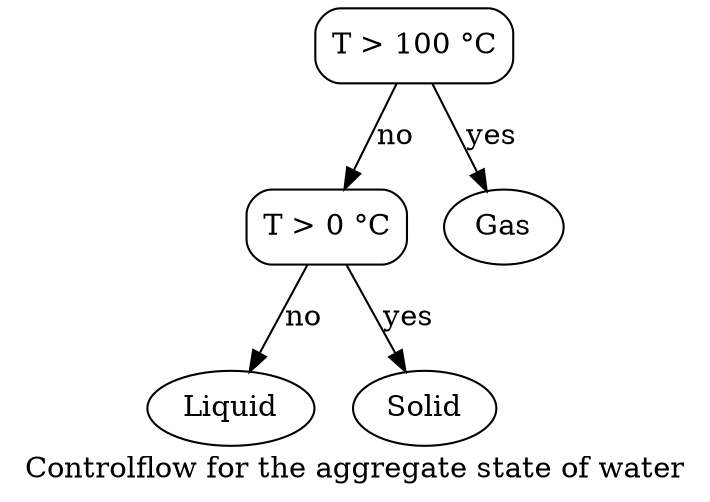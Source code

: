digraph {
    label="Controlflow for the aggregate state of water"

    A[label="T > 100 °C", shape="box", style=rounded];
    B[label="T > 0 °C", shape="box", style=rounded];

    A -> Gas[label="yes"];
    A -> B[label="no"];
    B -> Liquid[label="no"];
    B -> Solid[label="yes"];
}
